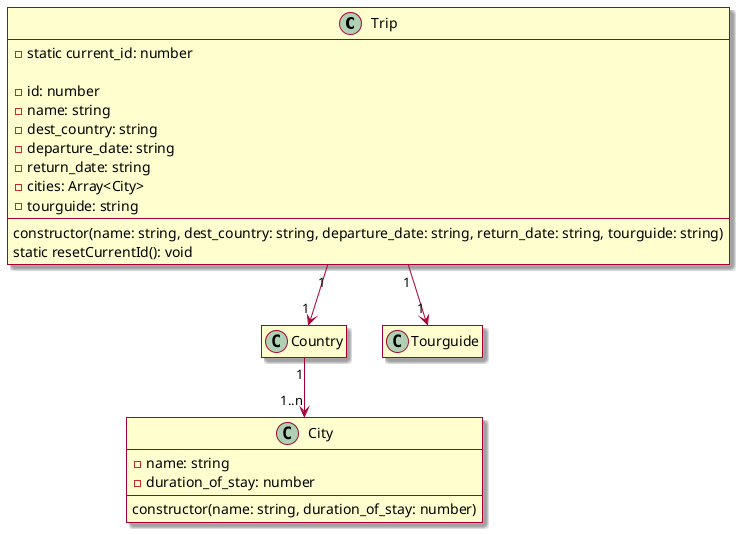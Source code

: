 bearbeitet von Marcia Perez Heilig

@startuml
hide empty members
skin rose

class Trip {
    -static current_id: number

    -id: number
    -name: string
    -dest_country: string
    -departure_date: string
    -return_date: string
    -cities: Array<City>
    -tourguide: string
    constructor(name: string, dest_country: string, departure_date: string, return_date: string, tourguide: string)
    static resetCurrentId(): void

}
class Country {

}

class City {
    -name: string
    -duration_of_stay: number
    constructor(name: string, duration_of_stay: number)
}

class Tourguide {

}

Trip "1" --> "1" Country
Trip "1" --> "1" Tourguide
Country "1" --> "1..n" City
@enduml